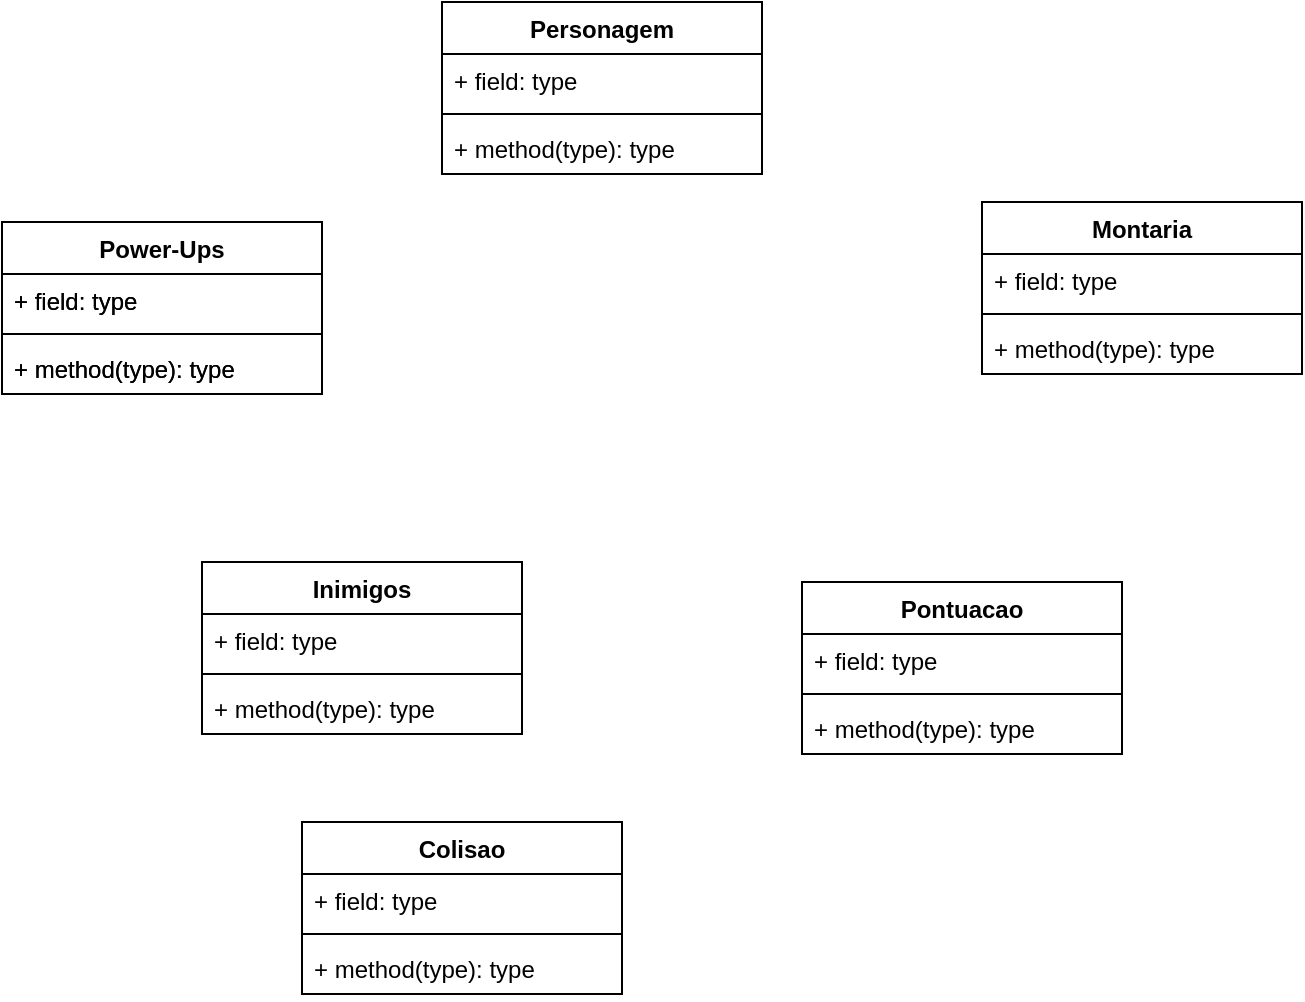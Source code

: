 <mxfile version="21.5.0" type="github">
  <diagram id="C5RBs43oDa-KdzZeNtuy" name="Page-1">
    <mxGraphModel dx="1114" dy="616" grid="1" gridSize="10" guides="1" tooltips="1" connect="1" arrows="1" fold="1" page="1" pageScale="1" pageWidth="827" pageHeight="1169" math="0" shadow="0">
      <root>
        <mxCell id="WIyWlLk6GJQsqaUBKTNV-0" />
        <mxCell id="WIyWlLk6GJQsqaUBKTNV-1" parent="WIyWlLk6GJQsqaUBKTNV-0" />
        <mxCell id="6-82R94MMl7csZZjIsNw-0" value="Personagem" style="swimlane;fontStyle=1;align=center;verticalAlign=top;childLayout=stackLayout;horizontal=1;startSize=26;horizontalStack=0;resizeParent=1;resizeParentMax=0;resizeLast=0;collapsible=1;marginBottom=0;whiteSpace=wrap;html=1;" vertex="1" parent="WIyWlLk6GJQsqaUBKTNV-1">
          <mxGeometry x="280" y="40" width="160" height="86" as="geometry" />
        </mxCell>
        <mxCell id="6-82R94MMl7csZZjIsNw-1" value="+ field: type" style="text;strokeColor=none;fillColor=none;align=left;verticalAlign=top;spacingLeft=4;spacingRight=4;overflow=hidden;rotatable=0;points=[[0,0.5],[1,0.5]];portConstraint=eastwest;whiteSpace=wrap;html=1;" vertex="1" parent="6-82R94MMl7csZZjIsNw-0">
          <mxGeometry y="26" width="160" height="26" as="geometry" />
        </mxCell>
        <mxCell id="6-82R94MMl7csZZjIsNw-2" value="" style="line;strokeWidth=1;fillColor=none;align=left;verticalAlign=middle;spacingTop=-1;spacingLeft=3;spacingRight=3;rotatable=0;labelPosition=right;points=[];portConstraint=eastwest;strokeColor=inherit;" vertex="1" parent="6-82R94MMl7csZZjIsNw-0">
          <mxGeometry y="52" width="160" height="8" as="geometry" />
        </mxCell>
        <mxCell id="6-82R94MMl7csZZjIsNw-3" value="+ method(type): type" style="text;strokeColor=none;fillColor=none;align=left;verticalAlign=top;spacingLeft=4;spacingRight=4;overflow=hidden;rotatable=0;points=[[0,0.5],[1,0.5]];portConstraint=eastwest;whiteSpace=wrap;html=1;" vertex="1" parent="6-82R94MMl7csZZjIsNw-0">
          <mxGeometry y="60" width="160" height="26" as="geometry" />
        </mxCell>
        <mxCell id="6-82R94MMl7csZZjIsNw-4" value="Power-Ups" style="swimlane;fontStyle=1;align=center;verticalAlign=top;childLayout=stackLayout;horizontal=1;startSize=26;horizontalStack=0;resizeParent=1;resizeParentMax=0;resizeLast=0;collapsible=1;marginBottom=0;whiteSpace=wrap;html=1;" vertex="1" parent="WIyWlLk6GJQsqaUBKTNV-1">
          <mxGeometry x="60" y="150" width="160" height="86" as="geometry" />
        </mxCell>
        <mxCell id="6-82R94MMl7csZZjIsNw-5" value="+ field: type" style="text;strokeColor=none;fillColor=none;align=left;verticalAlign=top;spacingLeft=4;spacingRight=4;overflow=hidden;rotatable=0;points=[[0,0.5],[1,0.5]];portConstraint=eastwest;whiteSpace=wrap;html=1;" vertex="1" parent="6-82R94MMl7csZZjIsNw-4">
          <mxGeometry y="26" width="160" height="26" as="geometry" />
        </mxCell>
        <mxCell id="6-82R94MMl7csZZjIsNw-6" value="" style="line;strokeWidth=1;fillColor=none;align=left;verticalAlign=middle;spacingTop=-1;spacingLeft=3;spacingRight=3;rotatable=0;labelPosition=right;points=[];portConstraint=eastwest;strokeColor=inherit;" vertex="1" parent="6-82R94MMl7csZZjIsNw-4">
          <mxGeometry y="52" width="160" height="8" as="geometry" />
        </mxCell>
        <mxCell id="6-82R94MMl7csZZjIsNw-7" value="+ method(type): type" style="text;strokeColor=none;fillColor=none;align=left;verticalAlign=top;spacingLeft=4;spacingRight=4;overflow=hidden;rotatable=0;points=[[0,0.5],[1,0.5]];portConstraint=eastwest;whiteSpace=wrap;html=1;" vertex="1" parent="6-82R94MMl7csZZjIsNw-4">
          <mxGeometry y="60" width="160" height="26" as="geometry" />
        </mxCell>
        <mxCell id="6-82R94MMl7csZZjIsNw-8" value="Power-Ups" style="swimlane;fontStyle=1;align=center;verticalAlign=top;childLayout=stackLayout;horizontal=1;startSize=26;horizontalStack=0;resizeParent=1;resizeParentMax=0;resizeLast=0;collapsible=1;marginBottom=0;whiteSpace=wrap;html=1;" vertex="1" parent="WIyWlLk6GJQsqaUBKTNV-1">
          <mxGeometry x="60" y="150" width="160" height="86" as="geometry" />
        </mxCell>
        <mxCell id="6-82R94MMl7csZZjIsNw-9" value="+ field: type" style="text;strokeColor=none;fillColor=none;align=left;verticalAlign=top;spacingLeft=4;spacingRight=4;overflow=hidden;rotatable=0;points=[[0,0.5],[1,0.5]];portConstraint=eastwest;whiteSpace=wrap;html=1;" vertex="1" parent="6-82R94MMl7csZZjIsNw-8">
          <mxGeometry y="26" width="160" height="26" as="geometry" />
        </mxCell>
        <mxCell id="6-82R94MMl7csZZjIsNw-10" value="" style="line;strokeWidth=1;fillColor=none;align=left;verticalAlign=middle;spacingTop=-1;spacingLeft=3;spacingRight=3;rotatable=0;labelPosition=right;points=[];portConstraint=eastwest;strokeColor=inherit;" vertex="1" parent="6-82R94MMl7csZZjIsNw-8">
          <mxGeometry y="52" width="160" height="8" as="geometry" />
        </mxCell>
        <mxCell id="6-82R94MMl7csZZjIsNw-11" value="+ method(type): type" style="text;strokeColor=none;fillColor=none;align=left;verticalAlign=top;spacingLeft=4;spacingRight=4;overflow=hidden;rotatable=0;points=[[0,0.5],[1,0.5]];portConstraint=eastwest;whiteSpace=wrap;html=1;" vertex="1" parent="6-82R94MMl7csZZjIsNw-8">
          <mxGeometry y="60" width="160" height="26" as="geometry" />
        </mxCell>
        <mxCell id="6-82R94MMl7csZZjIsNw-12" value="Montaria" style="swimlane;fontStyle=1;align=center;verticalAlign=top;childLayout=stackLayout;horizontal=1;startSize=26;horizontalStack=0;resizeParent=1;resizeParentMax=0;resizeLast=0;collapsible=1;marginBottom=0;whiteSpace=wrap;html=1;" vertex="1" parent="WIyWlLk6GJQsqaUBKTNV-1">
          <mxGeometry x="550" y="140" width="160" height="86" as="geometry" />
        </mxCell>
        <mxCell id="6-82R94MMl7csZZjIsNw-13" value="+ field: type" style="text;strokeColor=none;fillColor=none;align=left;verticalAlign=top;spacingLeft=4;spacingRight=4;overflow=hidden;rotatable=0;points=[[0,0.5],[1,0.5]];portConstraint=eastwest;whiteSpace=wrap;html=1;" vertex="1" parent="6-82R94MMl7csZZjIsNw-12">
          <mxGeometry y="26" width="160" height="26" as="geometry" />
        </mxCell>
        <mxCell id="6-82R94MMl7csZZjIsNw-14" value="" style="line;strokeWidth=1;fillColor=none;align=left;verticalAlign=middle;spacingTop=-1;spacingLeft=3;spacingRight=3;rotatable=0;labelPosition=right;points=[];portConstraint=eastwest;strokeColor=inherit;" vertex="1" parent="6-82R94MMl7csZZjIsNw-12">
          <mxGeometry y="52" width="160" height="8" as="geometry" />
        </mxCell>
        <mxCell id="6-82R94MMl7csZZjIsNw-15" value="+ method(type): type" style="text;strokeColor=none;fillColor=none;align=left;verticalAlign=top;spacingLeft=4;spacingRight=4;overflow=hidden;rotatable=0;points=[[0,0.5],[1,0.5]];portConstraint=eastwest;whiteSpace=wrap;html=1;" vertex="1" parent="6-82R94MMl7csZZjIsNw-12">
          <mxGeometry y="60" width="160" height="26" as="geometry" />
        </mxCell>
        <mxCell id="6-82R94MMl7csZZjIsNw-17" value="Inimigos" style="swimlane;fontStyle=1;align=center;verticalAlign=top;childLayout=stackLayout;horizontal=1;startSize=26;horizontalStack=0;resizeParent=1;resizeParentMax=0;resizeLast=0;collapsible=1;marginBottom=0;whiteSpace=wrap;html=1;" vertex="1" parent="WIyWlLk6GJQsqaUBKTNV-1">
          <mxGeometry x="160" y="320" width="160" height="86" as="geometry" />
        </mxCell>
        <mxCell id="6-82R94MMl7csZZjIsNw-18" value="+ field: type" style="text;strokeColor=none;fillColor=none;align=left;verticalAlign=top;spacingLeft=4;spacingRight=4;overflow=hidden;rotatable=0;points=[[0,0.5],[1,0.5]];portConstraint=eastwest;whiteSpace=wrap;html=1;" vertex="1" parent="6-82R94MMl7csZZjIsNw-17">
          <mxGeometry y="26" width="160" height="26" as="geometry" />
        </mxCell>
        <mxCell id="6-82R94MMl7csZZjIsNw-19" value="" style="line;strokeWidth=1;fillColor=none;align=left;verticalAlign=middle;spacingTop=-1;spacingLeft=3;spacingRight=3;rotatable=0;labelPosition=right;points=[];portConstraint=eastwest;strokeColor=inherit;" vertex="1" parent="6-82R94MMl7csZZjIsNw-17">
          <mxGeometry y="52" width="160" height="8" as="geometry" />
        </mxCell>
        <mxCell id="6-82R94MMl7csZZjIsNw-20" value="+ method(type): type" style="text;strokeColor=none;fillColor=none;align=left;verticalAlign=top;spacingLeft=4;spacingRight=4;overflow=hidden;rotatable=0;points=[[0,0.5],[1,0.5]];portConstraint=eastwest;whiteSpace=wrap;html=1;" vertex="1" parent="6-82R94MMl7csZZjIsNw-17">
          <mxGeometry y="60" width="160" height="26" as="geometry" />
        </mxCell>
        <mxCell id="6-82R94MMl7csZZjIsNw-21" value="Pontuacao" style="swimlane;fontStyle=1;align=center;verticalAlign=top;childLayout=stackLayout;horizontal=1;startSize=26;horizontalStack=0;resizeParent=1;resizeParentMax=0;resizeLast=0;collapsible=1;marginBottom=0;whiteSpace=wrap;html=1;" vertex="1" parent="WIyWlLk6GJQsqaUBKTNV-1">
          <mxGeometry x="460" y="330" width="160" height="86" as="geometry" />
        </mxCell>
        <mxCell id="6-82R94MMl7csZZjIsNw-22" value="+ field: type" style="text;strokeColor=none;fillColor=none;align=left;verticalAlign=top;spacingLeft=4;spacingRight=4;overflow=hidden;rotatable=0;points=[[0,0.5],[1,0.5]];portConstraint=eastwest;whiteSpace=wrap;html=1;" vertex="1" parent="6-82R94MMl7csZZjIsNw-21">
          <mxGeometry y="26" width="160" height="26" as="geometry" />
        </mxCell>
        <mxCell id="6-82R94MMl7csZZjIsNw-23" value="" style="line;strokeWidth=1;fillColor=none;align=left;verticalAlign=middle;spacingTop=-1;spacingLeft=3;spacingRight=3;rotatable=0;labelPosition=right;points=[];portConstraint=eastwest;strokeColor=inherit;" vertex="1" parent="6-82R94MMl7csZZjIsNw-21">
          <mxGeometry y="52" width="160" height="8" as="geometry" />
        </mxCell>
        <mxCell id="6-82R94MMl7csZZjIsNw-24" value="+ method(type): type" style="text;strokeColor=none;fillColor=none;align=left;verticalAlign=top;spacingLeft=4;spacingRight=4;overflow=hidden;rotatable=0;points=[[0,0.5],[1,0.5]];portConstraint=eastwest;whiteSpace=wrap;html=1;" vertex="1" parent="6-82R94MMl7csZZjIsNw-21">
          <mxGeometry y="60" width="160" height="26" as="geometry" />
        </mxCell>
        <mxCell id="6-82R94MMl7csZZjIsNw-25" value="Colisao" style="swimlane;fontStyle=1;align=center;verticalAlign=top;childLayout=stackLayout;horizontal=1;startSize=26;horizontalStack=0;resizeParent=1;resizeParentMax=0;resizeLast=0;collapsible=1;marginBottom=0;whiteSpace=wrap;html=1;" vertex="1" parent="WIyWlLk6GJQsqaUBKTNV-1">
          <mxGeometry x="210" y="450" width="160" height="86" as="geometry" />
        </mxCell>
        <mxCell id="6-82R94MMl7csZZjIsNw-26" value="+ field: type" style="text;strokeColor=none;fillColor=none;align=left;verticalAlign=top;spacingLeft=4;spacingRight=4;overflow=hidden;rotatable=0;points=[[0,0.5],[1,0.5]];portConstraint=eastwest;whiteSpace=wrap;html=1;" vertex="1" parent="6-82R94MMl7csZZjIsNw-25">
          <mxGeometry y="26" width="160" height="26" as="geometry" />
        </mxCell>
        <mxCell id="6-82R94MMl7csZZjIsNw-27" value="" style="line;strokeWidth=1;fillColor=none;align=left;verticalAlign=middle;spacingTop=-1;spacingLeft=3;spacingRight=3;rotatable=0;labelPosition=right;points=[];portConstraint=eastwest;strokeColor=inherit;" vertex="1" parent="6-82R94MMl7csZZjIsNw-25">
          <mxGeometry y="52" width="160" height="8" as="geometry" />
        </mxCell>
        <mxCell id="6-82R94MMl7csZZjIsNw-28" value="+ method(type): type" style="text;strokeColor=none;fillColor=none;align=left;verticalAlign=top;spacingLeft=4;spacingRight=4;overflow=hidden;rotatable=0;points=[[0,0.5],[1,0.5]];portConstraint=eastwest;whiteSpace=wrap;html=1;" vertex="1" parent="6-82R94MMl7csZZjIsNw-25">
          <mxGeometry y="60" width="160" height="26" as="geometry" />
        </mxCell>
      </root>
    </mxGraphModel>
  </diagram>
</mxfile>
